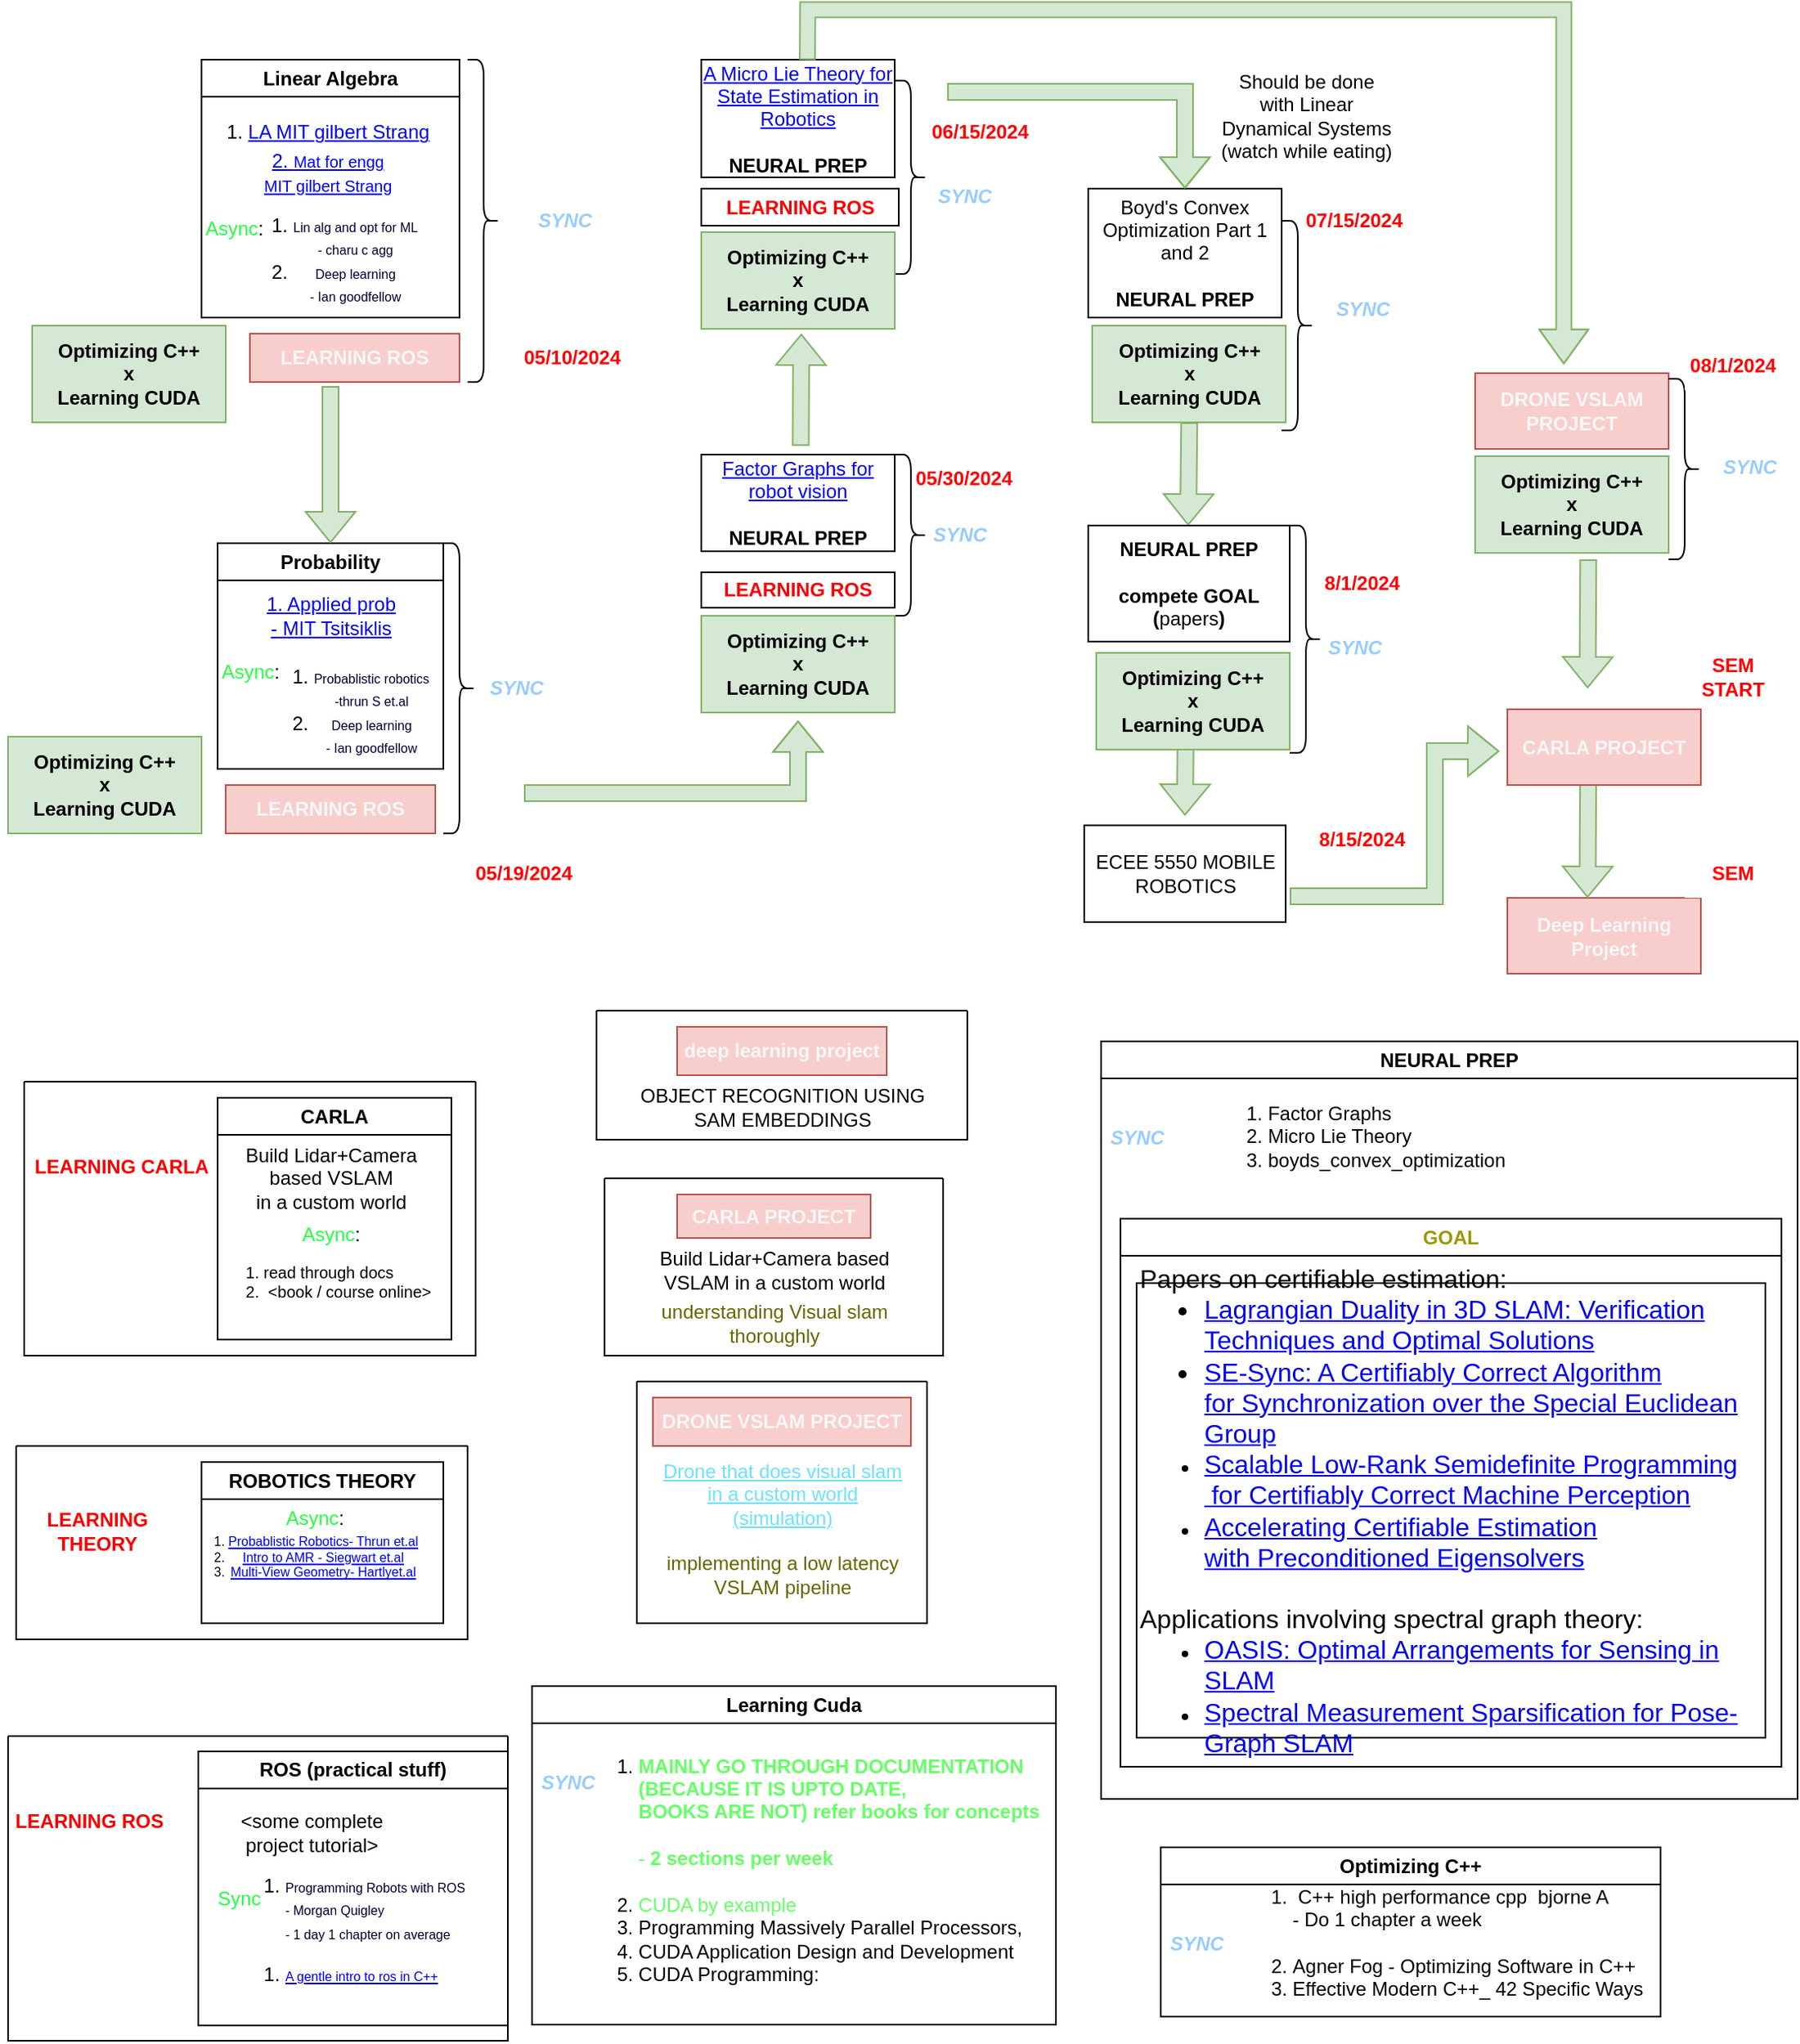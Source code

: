 <mxfile version="24.3.1" type="github">
  <diagram id="C5RBs43oDa-KdzZeNtuy" name="Page-1">
    <mxGraphModel dx="-713" dy="479" grid="1" gridSize="10" guides="1" tooltips="1" connect="1" arrows="1" fold="1" page="1" pageScale="1" pageWidth="827" pageHeight="1169" math="0" shadow="0">
      <root>
        <mxCell id="WIyWlLk6GJQsqaUBKTNV-0" />
        <mxCell id="WIyWlLk6GJQsqaUBKTNV-1" parent="WIyWlLk6GJQsqaUBKTNV-0" />
        <mxCell id="WCqFs-Lxz6n811bPiyBm-0" value="Learning Cuda" style="swimlane;whiteSpace=wrap;html=1;" parent="WIyWlLk6GJQsqaUBKTNV-1" vertex="1">
          <mxGeometry x="2280" y="1210" width="325" height="210" as="geometry" />
        </mxCell>
        <mxCell id="WCqFs-Lxz6n811bPiyBm-3" value="&lt;ol&gt;&lt;li style=&quot;text-align: left;&quot;&gt;&lt;span style=&quot;background-color: initial;&quot;&gt;&lt;font color=&quot;#66ff66&quot;&gt;&lt;b&gt;MAINLY GO THROUGH DOCUMENTATION &lt;/b&gt;&lt;br&gt;&lt;b&gt;(BECAUSE IT IS UPTO DATE, &lt;/b&gt;&lt;br&gt;&lt;b&gt;BOOKS ARE NOT) refer books for concepts&lt;/b&gt;&lt;br&gt;&lt;br&gt;- &lt;b&gt;2 sections per week&lt;br&gt;&lt;br&gt;&lt;/b&gt;&lt;/font&gt;&lt;/span&gt;&lt;/li&gt;&lt;li style=&quot;text-align: left;&quot;&gt;&lt;span style=&quot;background-color: initial;&quot;&gt;&lt;font color=&quot;#66ff66&quot;&gt;CUDA by example&lt;/font&gt;&lt;/span&gt;&lt;/li&gt;&lt;li style=&quot;text-align: left;&quot;&gt;&lt;span style=&quot;background-color: initial;&quot;&gt;Programming Massively Parallel Processors,&lt;/span&gt;&lt;br&gt;&lt;/li&gt;&lt;li style=&quot;text-align: left;&quot;&gt;CUDA Application Design and Development&amp;nbsp;&lt;br&gt;&lt;/li&gt;&lt;li style=&quot;text-align: left;&quot;&gt;CUDA Programming:&amp;nbsp;&lt;br&gt;&lt;/li&gt;&lt;/ol&gt;" style="text;html=1;align=center;verticalAlign=middle;resizable=0;points=[];autosize=1;strokeColor=none;fillColor=none;spacingTop=-7;spacingBottom=-4;" parent="WCqFs-Lxz6n811bPiyBm-0" vertex="1">
          <mxGeometry x="15" y="30" width="310" height="170" as="geometry" />
        </mxCell>
        <mxCell id="WCqFs-Lxz6n811bPiyBm-298" value="&lt;b&gt;&lt;font color=&quot;#99ccff&quot;&gt;&lt;i&gt;SYNC&lt;/i&gt;&lt;/font&gt;&lt;/b&gt;" style="text;html=1;align=center;verticalAlign=middle;resizable=0;points=[];autosize=1;strokeColor=none;fillColor=none;" parent="WCqFs-Lxz6n811bPiyBm-0" vertex="1">
          <mxGeometry x="-8" y="45" width="60" height="30" as="geometry" />
        </mxCell>
        <mxCell id="WCqFs-Lxz6n811bPiyBm-224" value="Probability" style="swimlane;whiteSpace=wrap;html=1;" parent="WIyWlLk6GJQsqaUBKTNV-1" vertex="1">
          <mxGeometry x="2085" y="501" width="140" height="140" as="geometry" />
        </mxCell>
        <mxCell id="WCqFs-Lxz6n811bPiyBm-225" value="&lt;a href=&quot;https://ocw.mit.edu/courses/6-041-probabilistic-systems-analysis-and-applied-probability-fall-2010/video_galleries/video-lectures/&quot;&gt;1. Applied prob&lt;br&gt;- MIT Tsitsiklis&lt;/a&gt;" style="text;html=1;align=center;verticalAlign=middle;resizable=0;points=[];autosize=1;strokeColor=none;fillColor=none;" parent="WCqFs-Lxz6n811bPiyBm-224" vertex="1">
          <mxGeometry x="20" y="25" width="100" height="40" as="geometry" />
        </mxCell>
        <mxCell id="WCqFs-Lxz6n811bPiyBm-226" value="&lt;ol&gt;&lt;li&gt;&lt;font style=&quot;font-size: 8px;&quot; color=&quot;#000033&quot;&gt;Probablistic robotics&lt;br&gt;-thrun S et.al&lt;br&gt;&lt;/font&gt;&lt;/li&gt;&lt;li&gt;&lt;font style=&quot;font-size: 8px;&quot; color=&quot;#000033&quot;&gt;Deep learning &lt;br&gt;- Ian goodfellow&lt;br&gt;&lt;/font&gt;&lt;/li&gt;&lt;/ol&gt;" style="text;html=1;align=center;verticalAlign=middle;resizable=0;points=[];autosize=1;strokeColor=none;fillColor=none;spacingTop=-7;spacingBottom=-4;" parent="WCqFs-Lxz6n811bPiyBm-224" vertex="1">
          <mxGeometry x="10" y="65" width="130" height="80" as="geometry" />
        </mxCell>
        <mxCell id="WCqFs-Lxz6n811bPiyBm-227" value="&lt;a href=&quot;https://www.cs.cmu.edu/~kaess/pub/Dellaert17fnt.pdf&quot;&gt;Factor Graphs for robot vision&lt;/a&gt;&lt;br&gt;&lt;br&gt;&lt;b&gt;NEURAL PREP&lt;/b&gt;" style="rounded=0;whiteSpace=wrap;html=1;" parent="WIyWlLk6GJQsqaUBKTNV-1" vertex="1">
          <mxGeometry x="2385" y="446" width="120" height="60" as="geometry" />
        </mxCell>
        <mxCell id="WCqFs-Lxz6n811bPiyBm-228" value="&lt;a href=&quot;https://arxiv.org/pdf/1812.015.pdf&quot;&gt;A Micro Lie Theory for State Estimation in Robotics&lt;/a&gt;&lt;br&gt;&lt;br&gt;&lt;b&gt;NEURAL PREP&lt;/b&gt;" style="rounded=0;whiteSpace=wrap;html=1;" parent="WIyWlLk6GJQsqaUBKTNV-1" vertex="1">
          <mxGeometry x="2385" y="201" width="120" height="73" as="geometry" />
        </mxCell>
        <mxCell id="WCqFs-Lxz6n811bPiyBm-229" value="Linear Algebra" style="swimlane;whiteSpace=wrap;html=1;" parent="WIyWlLk6GJQsqaUBKTNV-1" vertex="1">
          <mxGeometry x="2075" y="201" width="160" height="160" as="geometry" />
        </mxCell>
        <mxCell id="WCqFs-Lxz6n811bPiyBm-230" value="1. &lt;a href=&quot;https://ocw.mit.edu/courses/18-06sc-linear-algebra-fall-2011/&quot;&gt;LA MIT gilbert Strang&lt;/a&gt;" style="text;html=1;align=center;verticalAlign=middle;resizable=0;points=[];autosize=1;strokeColor=none;fillColor=none;" parent="WCqFs-Lxz6n811bPiyBm-229" vertex="1">
          <mxGeometry x="2.5" y="30" width="150" height="30" as="geometry" />
        </mxCell>
        <mxCell id="WCqFs-Lxz6n811bPiyBm-231" value="&lt;font color=&quot;#26ff43&quot;&gt;Async&lt;/font&gt;:" style="text;html=1;align=center;verticalAlign=middle;resizable=0;points=[];autosize=1;strokeColor=none;fillColor=none;" parent="WCqFs-Lxz6n811bPiyBm-229" vertex="1">
          <mxGeometry x="-10" y="90" width="60" height="30" as="geometry" />
        </mxCell>
        <mxCell id="WCqFs-Lxz6n811bPiyBm-232" value="&lt;ol&gt;&lt;li&gt;&lt;font style=&quot;font-size: 8px;&quot; color=&quot;#000033&quot;&gt;Lin alg and opt for ML&lt;br&gt;- charu c agg&lt;/font&gt;&lt;/li&gt;&lt;li&gt;&lt;font style=&quot;font-size: 8px;&quot; color=&quot;#000033&quot;&gt;Deep learning &lt;br&gt;- Ian goodfellow&lt;br&gt;&lt;/font&gt;&lt;/li&gt;&lt;/ol&gt;" style="text;html=1;align=center;verticalAlign=middle;resizable=0;points=[];autosize=1;strokeColor=none;fillColor=none;spacingTop=-7;spacingBottom=-4;" parent="WCqFs-Lxz6n811bPiyBm-229" vertex="1">
          <mxGeometry x="5" y="85" width="140" height="80" as="geometry" />
        </mxCell>
        <mxCell id="WCqFs-Lxz6n811bPiyBm-233" value="&lt;a href=&quot;https://ocw.mit.edu/courses/18-065-matrix-methods-in-data-analysis-signal-processing-and-machine-learning-spring-2018/&quot;&gt;2. &lt;font style=&quot;font-size: 10px;&quot;&gt;Mat for engg &lt;br&gt;MIT gilbert Strang&lt;/font&gt;&lt;/a&gt;" style="text;html=1;align=center;verticalAlign=middle;resizable=0;points=[];autosize=1;strokeColor=none;fillColor=none;" parent="WCqFs-Lxz6n811bPiyBm-229" vertex="1">
          <mxGeometry x="27.5" y="50" width="100" height="40" as="geometry" />
        </mxCell>
        <mxCell id="WCqFs-Lxz6n811bPiyBm-234" value="" style="shape=curlyBracket;whiteSpace=wrap;html=1;rounded=1;flipH=1;labelPosition=right;verticalLabelPosition=middle;align=left;verticalAlign=middle;size=0.5;" parent="WIyWlLk6GJQsqaUBKTNV-1" vertex="1">
          <mxGeometry x="2505" y="446" width="20" height="100" as="geometry" />
        </mxCell>
        <mxCell id="WCqFs-Lxz6n811bPiyBm-235" value="&lt;b&gt;&lt;font color=&quot;#99ccff&quot;&gt;&lt;i&gt;SYNC&lt;/i&gt;&lt;/font&gt;&lt;/b&gt;" style="text;html=1;align=center;verticalAlign=middle;resizable=0;points=[];autosize=1;strokeColor=none;fillColor=none;" parent="WIyWlLk6GJQsqaUBKTNV-1" vertex="1">
          <mxGeometry x="2515" y="481" width="60" height="30" as="geometry" />
        </mxCell>
        <mxCell id="WCqFs-Lxz6n811bPiyBm-236" value="ROBOTICS THEORY" style="swimlane;whiteSpace=wrap;html=1;" parent="WIyWlLk6GJQsqaUBKTNV-1" vertex="1">
          <mxGeometry x="2075" y="1071" width="150" height="100" as="geometry" />
        </mxCell>
        <mxCell id="WCqFs-Lxz6n811bPiyBm-237" value="&lt;font color=&quot;#26ff43&quot;&gt;Async&lt;/font&gt;:" style="text;html=1;align=center;verticalAlign=middle;resizable=0;points=[];autosize=1;strokeColor=none;fillColor=none;" parent="WCqFs-Lxz6n811bPiyBm-236" vertex="1">
          <mxGeometry x="40" y="20" width="60" height="30" as="geometry" />
        </mxCell>
        <mxCell id="WCqFs-Lxz6n811bPiyBm-238" value="" style="swimlane;startSize=0;" parent="WIyWlLk6GJQsqaUBKTNV-1" vertex="1">
          <mxGeometry x="1960" y="1061" width="280" height="120" as="geometry" />
        </mxCell>
        <mxCell id="WCqFs-Lxz6n811bPiyBm-239" value="&lt;ol style=&quot;font-size: 8px;&quot;&gt;&lt;li&gt;&lt;font color=&quot;#000033&quot; style=&quot;font-size: 8px;&quot;&gt;&lt;a href=&quot;https://docs.ufpr.br/~danielsantos/ProbabilisticRobotics.pdf&quot;&gt;Probablistic Robotics- Thrun et.al&lt;/a&gt;&lt;/font&gt;&lt;br&gt;&lt;/li&gt;&lt;li&gt;&lt;font style=&quot;font-size: 8px;&quot; color=&quot;#000033&quot;&gt;&lt;a href=&quot;https://www.ucg.ac.me/skladiste/blog_13268/objava_56689/fajlovi/Introduction%20to%20Autonomous%20Mobile%20Robots%20book.pdf&quot;&gt;Intro to AMR - Siegwart et.al&lt;/a&gt;&lt;/font&gt;&lt;/li&gt;&lt;li&gt;&lt;a href=&quot;http://www.r-5.org/files/books/computers/algo-list/image-processing/vision/Richard_Hartley_Andrew_Zisserman-Multiple_View_Geometry_in_Computer_Vision-EN.pdf&quot;&gt;&lt;font style=&quot;font-size: 8px;&quot;&gt;Multi-View Geometry- Hartlyet.al&lt;br&gt;&lt;/font&gt;&lt;/a&gt;&lt;font color=&quot;#b5739d&quot;&gt;&lt;/font&gt;&lt;/li&gt;&lt;/ol&gt;" style="text;html=1;align=center;verticalAlign=middle;resizable=0;points=[];autosize=1;strokeColor=none;fillColor=none;spacingTop=-7;spacingBottom=-4;" parent="WCqFs-Lxz6n811bPiyBm-238" vertex="1">
          <mxGeometry x="80" y="50" width="180" height="40" as="geometry" />
        </mxCell>
        <mxCell id="WCqFs-Lxz6n811bPiyBm-240" value="&lt;font color=&quot;#f70000&quot;&gt;&lt;b&gt;LEARNING &lt;br&gt;THEORY&lt;br&gt;&lt;/b&gt;&lt;/font&gt;" style="text;html=1;align=center;verticalAlign=middle;resizable=0;points=[];autosize=1;strokeColor=none;fillColor=none;" parent="WIyWlLk6GJQsqaUBKTNV-1" vertex="1">
          <mxGeometry x="1970" y="1094" width="80" height="40" as="geometry" />
        </mxCell>
        <mxCell id="WCqFs-Lxz6n811bPiyBm-242" value="" style="shape=curlyBracket;whiteSpace=wrap;html=1;rounded=1;flipH=1;labelPosition=right;verticalLabelPosition=middle;align=left;verticalAlign=middle;size=0.5;" parent="WIyWlLk6GJQsqaUBKTNV-1" vertex="1">
          <mxGeometry x="2505" y="214" width="20" height="120" as="geometry" />
        </mxCell>
        <mxCell id="WCqFs-Lxz6n811bPiyBm-243" value="&lt;b&gt;&lt;font color=&quot;#99ccff&quot;&gt;&lt;i&gt;SYNC&lt;/i&gt;&lt;/font&gt;&lt;/b&gt;" style="text;html=1;align=center;verticalAlign=middle;resizable=0;points=[];autosize=1;strokeColor=none;fillColor=none;" parent="WIyWlLk6GJQsqaUBKTNV-1" vertex="1">
          <mxGeometry x="2517.5" y="271" width="60" height="30" as="geometry" />
        </mxCell>
        <mxCell id="WCqFs-Lxz6n811bPiyBm-245" value="&lt;b&gt;CARLA&lt;/b&gt;" style="swimlane;whiteSpace=wrap;html=1;" parent="WIyWlLk6GJQsqaUBKTNV-1" vertex="1">
          <mxGeometry x="2085" y="845" width="145" height="150" as="geometry" />
        </mxCell>
        <mxCell id="WCqFs-Lxz6n811bPiyBm-246" value="&lt;font color=&quot;#26ff43&quot;&gt;Async&lt;/font&gt;:" style="text;html=1;align=center;verticalAlign=middle;resizable=0;points=[];autosize=1;strokeColor=none;fillColor=none;" parent="WCqFs-Lxz6n811bPiyBm-245" vertex="1">
          <mxGeometry x="40" y="70" width="60" height="30" as="geometry" />
        </mxCell>
        <mxCell id="WCqFs-Lxz6n811bPiyBm-247" value="Build Lidar+Camera&lt;br&gt;based VSLAM &lt;br&gt;in a custom world" style="text;html=1;align=center;verticalAlign=middle;resizable=0;points=[];autosize=1;strokeColor=none;fillColor=none;" parent="WCqFs-Lxz6n811bPiyBm-245" vertex="1">
          <mxGeometry x="5" y="20" width="130" height="60" as="geometry" />
        </mxCell>
        <mxCell id="WCqFs-Lxz6n811bPiyBm-248" value="" style="swimlane;startSize=0;" parent="WIyWlLk6GJQsqaUBKTNV-1" vertex="1">
          <mxGeometry x="1965" y="835" width="280" height="170" as="geometry" />
        </mxCell>
        <mxCell id="WCqFs-Lxz6n811bPiyBm-249" value="&lt;font color=&quot;#f70000&quot;&gt;&lt;b&gt;LEARNING CARLA&lt;/b&gt;&lt;/font&gt;" style="text;html=1;align=center;verticalAlign=middle;resizable=0;points=[];autosize=1;strokeColor=none;fillColor=none;" parent="WCqFs-Lxz6n811bPiyBm-248" vertex="1">
          <mxGeometry y="38" width="120" height="30" as="geometry" />
        </mxCell>
        <mxCell id="WCqFs-Lxz6n811bPiyBm-250" value="&lt;ol style=&quot;font-size: 11px;&quot;&gt;&lt;li style=&quot;font-size: 10px;&quot;&gt;&lt;div align=&quot;left&quot;&gt;&lt;font style=&quot;font-size: 10px;&quot;&gt;read through docs&lt;/font&gt;&lt;/div&gt;&lt;/li&gt;&lt;li style=&quot;font-size: 10px;&quot;&gt;&lt;div align=&quot;left&quot;&gt;&lt;font style=&quot;font-size: 10px;&quot;&gt;&amp;nbsp;&amp;lt;book / course online&amp;gt;&lt;/font&gt;&lt;/div&gt;&lt;/li&gt;&lt;/ol&gt;" style="text;html=1;align=center;verticalAlign=middle;resizable=0;points=[];autosize=1;strokeColor=none;fillColor=none;spacingTop=-7;spacingBottom=-4;" parent="WCqFs-Lxz6n811bPiyBm-248" vertex="1">
          <mxGeometry x="95" y="105" width="170" height="40" as="geometry" />
        </mxCell>
        <mxCell id="WCqFs-Lxz6n811bPiyBm-251" value="" style="swimlane;startSize=0;" parent="WIyWlLk6GJQsqaUBKTNV-1" vertex="1">
          <mxGeometry x="2325" y="895" width="210" height="110" as="geometry" />
        </mxCell>
        <mxCell id="WCqFs-Lxz6n811bPiyBm-252" value="&lt;font color=&quot;#f7f7f7&quot;&gt;&lt;b&gt;CARLA PROJECT&lt;br&gt;&lt;/b&gt;&lt;/font&gt;" style="whiteSpace=wrap;html=1;fillColor=#f8cecc;strokeColor=#b85450;" parent="WCqFs-Lxz6n811bPiyBm-251" vertex="1">
          <mxGeometry x="45" y="10" width="120" height="27" as="geometry" />
        </mxCell>
        <mxCell id="WCqFs-Lxz6n811bPiyBm-253" value="Build Lidar+Camera based &lt;br&gt;VSLAM in a custom world" style="text;html=1;align=center;verticalAlign=middle;resizable=0;points=[];autosize=1;strokeColor=none;fillColor=none;" parent="WCqFs-Lxz6n811bPiyBm-251" vertex="1">
          <mxGeometry x="20" y="37" width="170" height="40" as="geometry" />
        </mxCell>
        <mxCell id="WCqFs-Lxz6n811bPiyBm-254" value="&lt;font color=&quot;#666600&quot;&gt;understanding Visual slam &lt;br&gt;thoroughly&lt;br&gt;&lt;/font&gt;" style="text;html=1;align=center;verticalAlign=middle;resizable=0;points=[];autosize=1;strokeColor=none;fillColor=none;" parent="WCqFs-Lxz6n811bPiyBm-251" vertex="1">
          <mxGeometry x="20" y="70" width="170" height="40" as="geometry" />
        </mxCell>
        <mxCell id="WCqFs-Lxz6n811bPiyBm-255" value="" style="swimlane;startSize=0;" parent="WIyWlLk6GJQsqaUBKTNV-1" vertex="1">
          <mxGeometry x="2345" y="1021" width="180" height="150" as="geometry" />
        </mxCell>
        <mxCell id="WCqFs-Lxz6n811bPiyBm-256" value="&lt;font color=&quot;#f7f7f7&quot;&gt;&lt;b&gt;DRONE VSLAM PROJECT&lt;br&gt;&lt;/b&gt;&lt;/font&gt;" style="whiteSpace=wrap;html=1;fillColor=#f8cecc;strokeColor=#b85450;" parent="WCqFs-Lxz6n811bPiyBm-255" vertex="1">
          <mxGeometry x="10" y="10" width="160" height="30" as="geometry" />
        </mxCell>
        <UserObject label="&lt;font color=&quot;#6be1ff&quot;&gt;&lt;u&gt;Drone that does visual slam&lt;br&gt;in a custom world&lt;br&gt;(simulation)&lt;/u&gt;&lt;/font&gt;" link="https://github.com/TimboKZ/caltech_samaritan" id="WCqFs-Lxz6n811bPiyBm-257">
          <mxCell style="text;html=1;align=center;verticalAlign=middle;resizable=0;points=[];autosize=1;strokeColor=none;fillColor=none;" parent="WCqFs-Lxz6n811bPiyBm-255" vertex="1">
            <mxGeometry x="5" y="40" width="170" height="60" as="geometry" />
          </mxCell>
        </UserObject>
        <mxCell id="WCqFs-Lxz6n811bPiyBm-258" value="&lt;font color=&quot;#666600&quot;&gt;implementing a low latency&lt;br&gt;VSLAM pipeline&lt;br&gt;&lt;/font&gt;" style="text;html=1;align=center;verticalAlign=middle;resizable=0;points=[];autosize=1;strokeColor=none;fillColor=none;" parent="WCqFs-Lxz6n811bPiyBm-255" vertex="1">
          <mxGeometry x="5" y="100" width="170" height="40" as="geometry" />
        </mxCell>
        <UserObject label="Boyd&#39;s Convex Optimization Part 1 and 2&lt;br&gt;&lt;br&gt;&lt;b&gt;NEURAL PREP&lt;/b&gt;" link="https://www.youtube.com/playlist?list=PLoROMvodv4rMJqxxviPa4AmDClvcbHi6h" id="WCqFs-Lxz6n811bPiyBm-259">
          <mxCell style="rounded=0;whiteSpace=wrap;html=1;" parent="WIyWlLk6GJQsqaUBKTNV-1" vertex="1">
            <mxGeometry x="2625" y="281" width="120" height="80" as="geometry" />
          </mxCell>
        </UserObject>
        <mxCell id="WCqFs-Lxz6n811bPiyBm-260" value="" style="shape=curlyBracket;whiteSpace=wrap;html=1;rounded=1;flipH=1;labelPosition=right;verticalLabelPosition=middle;align=left;verticalAlign=middle;size=0.5;" parent="WIyWlLk6GJQsqaUBKTNV-1" vertex="1">
          <mxGeometry x="2745" y="301" width="20" height="130" as="geometry" />
        </mxCell>
        <mxCell id="WCqFs-Lxz6n811bPiyBm-264" value="&lt;b style=&quot;color: rgb(247, 247, 247);&quot;&gt;DRONE VSLAM PROJECT&lt;/b&gt;&lt;font color=&quot;#f7f7f7&quot;&gt;&lt;b&gt;&lt;br&gt;&lt;/b&gt;&lt;/font&gt;" style="whiteSpace=wrap;html=1;fillColor=#f8cecc;strokeColor=#b85450;" parent="WIyWlLk6GJQsqaUBKTNV-1" vertex="1">
          <mxGeometry x="2865" y="395.5" width="120" height="47" as="geometry" />
        </mxCell>
        <mxCell id="WCqFs-Lxz6n811bPiyBm-265" value="&lt;font color=&quot;#26ff43&quot;&gt;Async&lt;/font&gt;:" style="text;html=1;align=center;verticalAlign=middle;resizable=0;points=[];autosize=1;strokeColor=none;fillColor=none;" parent="WIyWlLk6GJQsqaUBKTNV-1" vertex="1">
          <mxGeometry x="2075" y="566" width="60" height="30" as="geometry" />
        </mxCell>
        <mxCell id="WCqFs-Lxz6n811bPiyBm-266" value="" style="swimlane;startSize=0;" parent="WIyWlLk6GJQsqaUBKTNV-1" vertex="1">
          <mxGeometry x="2320" y="791" width="230" height="80" as="geometry" />
        </mxCell>
        <mxCell id="WCqFs-Lxz6n811bPiyBm-267" value="&lt;font color=&quot;#f7f7f7&quot;&gt;&lt;b&gt;deep learning project&lt;br&gt;&lt;/b&gt;&lt;/font&gt;" style="whiteSpace=wrap;html=1;fillColor=#f8cecc;strokeColor=#b85450;" parent="WCqFs-Lxz6n811bPiyBm-266" vertex="1">
          <mxGeometry x="50" y="10" width="130" height="30" as="geometry" />
        </mxCell>
        <mxCell id="WCqFs-Lxz6n811bPiyBm-268" value="OBJECT RECOGNITION USING &lt;br&gt;SAM EMBEDDINGS" style="text;html=1;align=center;verticalAlign=middle;resizable=0;points=[];autosize=1;strokeColor=none;fillColor=none;" parent="WCqFs-Lxz6n811bPiyBm-266" vertex="1">
          <mxGeometry x="15" y="40" width="200" height="40" as="geometry" />
        </mxCell>
        <mxCell id="WCqFs-Lxz6n811bPiyBm-269" value="" style="shape=curlyBracket;whiteSpace=wrap;html=1;rounded=1;flipH=1;labelPosition=right;verticalLabelPosition=middle;align=left;verticalAlign=middle;size=0.5;" parent="WIyWlLk6GJQsqaUBKTNV-1" vertex="1">
          <mxGeometry x="2240" y="201" width="20" height="200" as="geometry" />
        </mxCell>
        <mxCell id="WCqFs-Lxz6n811bPiyBm-270" value="&lt;b&gt;&lt;font color=&quot;#99ccff&quot;&gt;&lt;i&gt;SYNC&lt;/i&gt;&lt;/font&gt;&lt;/b&gt;" style="text;html=1;align=center;verticalAlign=middle;resizable=0;points=[];autosize=1;strokeColor=none;fillColor=none;" parent="WIyWlLk6GJQsqaUBKTNV-1" vertex="1">
          <mxGeometry x="2270" y="286" width="60" height="30" as="geometry" />
        </mxCell>
        <mxCell id="WCqFs-Lxz6n811bPiyBm-271" value="" style="shape=curlyBracket;whiteSpace=wrap;html=1;rounded=1;flipH=1;labelPosition=right;verticalLabelPosition=middle;align=left;verticalAlign=middle;size=0.5;" parent="WIyWlLk6GJQsqaUBKTNV-1" vertex="1">
          <mxGeometry x="2225" y="501" width="20" height="180" as="geometry" />
        </mxCell>
        <mxCell id="WCqFs-Lxz6n811bPiyBm-272" value="&lt;b&gt;&lt;font color=&quot;#99ccff&quot;&gt;&lt;i&gt;SYNC&lt;/i&gt;&lt;/font&gt;&lt;/b&gt;" style="text;html=1;align=center;verticalAlign=middle;resizable=0;points=[];autosize=1;strokeColor=none;fillColor=none;" parent="WIyWlLk6GJQsqaUBKTNV-1" vertex="1">
          <mxGeometry x="2240" y="576" width="60" height="30" as="geometry" />
        </mxCell>
        <mxCell id="WCqFs-Lxz6n811bPiyBm-273" value="&lt;font color=&quot;#f7f7f7&quot;&gt;&lt;b&gt;LEARNING ROS&lt;/b&gt;&lt;/font&gt;" style="whiteSpace=wrap;html=1;fillColor=#f8cecc;strokeColor=#b85450;" parent="WIyWlLk6GJQsqaUBKTNV-1" vertex="1">
          <mxGeometry x="2105" y="371" width="130" height="30" as="geometry" />
        </mxCell>
        <mxCell id="WCqFs-Lxz6n811bPiyBm-280" value="" style="swimlane;startSize=0;" parent="WIyWlLk6GJQsqaUBKTNV-1" vertex="1">
          <mxGeometry x="1955" y="1241" width="310" height="189" as="geometry" />
        </mxCell>
        <mxCell id="WCqFs-Lxz6n811bPiyBm-276" value="ROS (practical stuff)" style="swimlane;whiteSpace=wrap;html=1;" parent="WCqFs-Lxz6n811bPiyBm-280" vertex="1">
          <mxGeometry x="118" y="9.5" width="192" height="170" as="geometry" />
        </mxCell>
        <mxCell id="WCqFs-Lxz6n811bPiyBm-278" value="&amp;lt;some complete &lt;br&gt;project tutorial&amp;gt;" style="text;html=1;align=center;verticalAlign=middle;resizable=0;points=[];autosize=1;strokeColor=none;fillColor=none;" parent="WCqFs-Lxz6n811bPiyBm-276" vertex="1">
          <mxGeometry x="10" y="30" width="120" height="40" as="geometry" />
        </mxCell>
        <mxCell id="WCqFs-Lxz6n811bPiyBm-279" value="&lt;div&gt;&lt;ol&gt;&lt;li&gt;&lt;font color=&quot;#000033&quot; style=&quot;font-size: 8px;&quot;&gt;Programming Robots with ROS&lt;br&gt;- Morgan Quigley&lt;br&gt;- 1 day 1 chapter on average&lt;/font&gt;&lt;/li&gt;&lt;/ol&gt;&lt;/div&gt;&lt;ol&gt;&lt;li&gt;&lt;font style=&quot;font-size: 8px;&quot; color=&quot;#000033&quot;&gt;&lt;a href=&quot;https://jokane.net/agitr/&quot;&gt;A gentle intro to ros in C++&lt;/a&gt;&lt;/font&gt;&lt;/li&gt;&lt;/ol&gt;" style="text;html=1;align=left;verticalAlign=middle;resizable=0;points=[];autosize=1;strokeColor=none;fillColor=none;spacingTop=-7;spacingBottom=-4;" parent="WCqFs-Lxz6n811bPiyBm-276" vertex="1">
          <mxGeometry x="12" y="67" width="180" height="90" as="geometry" />
        </mxCell>
        <mxCell id="WCqFs-Lxz6n811bPiyBm-277" value="&lt;p style=&quot;line-height: 50%;&quot;&gt;&lt;font color=&quot;#26ff43&quot;&gt;Sync&lt;/font&gt;&lt;/p&gt;&lt;p style=&quot;line-height: 50%;&quot;&gt;&lt;font color=&quot;#26ff43&quot;&gt;&lt;br&gt;&lt;/font&gt;&lt;/p&gt;" style="text;html=1;align=center;verticalAlign=middle;resizable=0;points=[];autosize=1;strokeColor=none;fillColor=none;" parent="WCqFs-Lxz6n811bPiyBm-276" vertex="1">
          <mxGeometry y="69.5" width="50" height="60" as="geometry" />
        </mxCell>
        <mxCell id="WCqFs-Lxz6n811bPiyBm-281" value="&lt;font color=&quot;#f70000&quot;&gt;&lt;b&gt;LEARNING ROS&lt;br&gt;&lt;/b&gt;&lt;/font&gt;" style="text;html=1;align=center;verticalAlign=middle;resizable=0;points=[];autosize=1;strokeColor=none;fillColor=none;" parent="WIyWlLk6GJQsqaUBKTNV-1" vertex="1">
          <mxGeometry x="1950" y="1279" width="110" height="30" as="geometry" />
        </mxCell>
        <mxCell id="WCqFs-Lxz6n811bPiyBm-282" value="&lt;b style=&quot;color: rgb(247, 0, 0);&quot;&gt;LEARNING ROS&lt;/b&gt;&lt;font color=&quot;#f70000&quot;&gt;&lt;b&gt;&lt;br&gt;&lt;/b&gt;&lt;/font&gt;" style="rounded=0;whiteSpace=wrap;html=1;" parent="WIyWlLk6GJQsqaUBKTNV-1" vertex="1">
          <mxGeometry x="2385" y="519" width="120" height="22" as="geometry" />
        </mxCell>
        <mxCell id="WCqFs-Lxz6n811bPiyBm-284" value="&lt;b style=&quot;color: rgb(247, 0, 0);&quot;&gt;LEARNING ROS&lt;/b&gt;&lt;font color=&quot;#f70000&quot;&gt;&lt;b&gt;&lt;br&gt;&lt;/b&gt;&lt;/font&gt;" style="rounded=0;whiteSpace=wrap;html=1;" parent="WIyWlLk6GJQsqaUBKTNV-1" vertex="1">
          <mxGeometry x="2385" y="281" width="122.5" height="23" as="geometry" />
        </mxCell>
        <mxCell id="WCqFs-Lxz6n811bPiyBm-286" value="" style="shape=flexArrow;endArrow=classic;html=1;rounded=0;fillColor=#d5e8d4;strokeColor=#82b366;entryX=0.5;entryY=0;entryDx=0;entryDy=0;" parent="WIyWlLk6GJQsqaUBKTNV-1" target="WCqFs-Lxz6n811bPiyBm-224" edge="1">
          <mxGeometry width="50" height="50" relative="1" as="geometry">
            <mxPoint x="2155" y="403.5" as="sourcePoint" />
            <mxPoint x="2155" y="491" as="targetPoint" />
          </mxGeometry>
        </mxCell>
        <mxCell id="WCqFs-Lxz6n811bPiyBm-287" value="" style="shape=flexArrow;endArrow=classic;html=1;rounded=0;fillColor=#d5e8d4;strokeColor=#82b366;" parent="WIyWlLk6GJQsqaUBKTNV-1" edge="1">
          <mxGeometry width="50" height="50" relative="1" as="geometry">
            <mxPoint x="2275" y="656" as="sourcePoint" />
            <mxPoint x="2445" y="611" as="targetPoint" />
            <Array as="points">
              <mxPoint x="2445" y="656" />
            </Array>
          </mxGeometry>
        </mxCell>
        <mxCell id="WCqFs-Lxz6n811bPiyBm-288" value="" style="shape=flexArrow;endArrow=classic;html=1;rounded=0;fillColor=#d5e8d4;strokeColor=#82b366;exitX=0.514;exitY=-0.089;exitDx=0;exitDy=0;exitPerimeter=0;" parent="WIyWlLk6GJQsqaUBKTNV-1" source="WCqFs-Lxz6n811bPiyBm-227" edge="1">
          <mxGeometry width="50" height="50" relative="1" as="geometry">
            <mxPoint x="2447.2" y="411.64" as="sourcePoint" />
            <mxPoint x="2447" y="371" as="targetPoint" />
          </mxGeometry>
        </mxCell>
        <mxCell id="WCqFs-Lxz6n811bPiyBm-289" value="" style="shape=flexArrow;endArrow=classic;html=1;rounded=0;fillColor=#d5e8d4;strokeColor=#82b366;entryX=0.5;entryY=0;entryDx=0;entryDy=0;" parent="WIyWlLk6GJQsqaUBKTNV-1" target="WCqFs-Lxz6n811bPiyBm-259" edge="1">
          <mxGeometry width="50" height="50" relative="1" as="geometry">
            <mxPoint x="2537.5" y="221" as="sourcePoint" />
            <mxPoint x="2737.5" y="331" as="targetPoint" />
            <Array as="points">
              <mxPoint x="2685" y="221" />
            </Array>
          </mxGeometry>
        </mxCell>
        <mxCell id="WCqFs-Lxz6n811bPiyBm-290" value="" style="shape=flexArrow;endArrow=classic;html=1;rounded=0;fillColor=#d5e8d4;strokeColor=#82b366;entryX=0.5;entryY=0;entryDx=0;entryDy=0;exitX=0.5;exitY=1;exitDx=0;exitDy=0;" parent="WIyWlLk6GJQsqaUBKTNV-1" edge="1">
          <mxGeometry width="50" height="50" relative="1" as="geometry">
            <mxPoint x="2935.17" y="511" as="sourcePoint" />
            <mxPoint x="2934.74" y="591" as="targetPoint" />
          </mxGeometry>
        </mxCell>
        <mxCell id="WCqFs-Lxz6n811bPiyBm-291" value="&lt;font color=&quot;#ff0000&quot;&gt;&lt;b&gt;05/10/2024&lt;/b&gt;&lt;/font&gt;" style="text;html=1;align=center;verticalAlign=middle;whiteSpace=wrap;rounded=0;fillColor=default;" parent="WIyWlLk6GJQsqaUBKTNV-1" vertex="1">
          <mxGeometry x="2275" y="371" width="60" height="30" as="geometry" />
        </mxCell>
        <mxCell id="WCqFs-Lxz6n811bPiyBm-292" value="&lt;font color=&quot;#ff0000&quot;&gt;&lt;b&gt;05/19/2024&lt;/b&gt;&lt;/font&gt;" style="text;html=1;align=center;verticalAlign=middle;whiteSpace=wrap;rounded=0;fillColor=default;" parent="WIyWlLk6GJQsqaUBKTNV-1" vertex="1">
          <mxGeometry x="2245" y="691" width="60" height="30" as="geometry" />
        </mxCell>
        <mxCell id="WCqFs-Lxz6n811bPiyBm-293" value="&lt;font color=&quot;#ff0000&quot;&gt;&lt;b&gt;07/15/2024&lt;/b&gt;&lt;/font&gt;" style="text;html=1;align=center;verticalAlign=middle;whiteSpace=wrap;rounded=0;fillColor=default;" parent="WIyWlLk6GJQsqaUBKTNV-1" vertex="1">
          <mxGeometry x="2760" y="286" width="60" height="30" as="geometry" />
        </mxCell>
        <mxCell id="WCqFs-Lxz6n811bPiyBm-295" value="&lt;font color=&quot;#ff0000&quot;&gt;&lt;b&gt;05/30/2024&lt;/b&gt;&lt;/font&gt;" style="text;html=1;align=center;verticalAlign=middle;whiteSpace=wrap;rounded=0;fillColor=default;" parent="WIyWlLk6GJQsqaUBKTNV-1" vertex="1">
          <mxGeometry x="2517.5" y="446" width="60" height="30" as="geometry" />
        </mxCell>
        <mxCell id="WCqFs-Lxz6n811bPiyBm-299" value="Optimizing C++" style="swimlane;whiteSpace=wrap;html=1;" parent="WIyWlLk6GJQsqaUBKTNV-1" vertex="1">
          <mxGeometry x="2670" y="1310" width="310" height="105" as="geometry" />
        </mxCell>
        <mxCell id="WCqFs-Lxz6n811bPiyBm-300" value="&lt;ol&gt;&lt;li style=&quot;text-align: left;&quot;&gt;&lt;span style=&quot;background-color: initial;&quot;&gt;&lt;span style=&quot;font-size: 12px;&quot;&gt;&amp;nbsp;&lt;/span&gt;&lt;/span&gt;C++ high performance cpp&amp;nbsp; bjorne A&lt;br&gt;- Do 1 chapter a week&lt;br&gt;&lt;br&gt;&lt;/li&gt;&lt;li style=&quot;text-align: left;&quot;&gt;&lt;span style=&quot;font-size: 12px;&quot;&gt;Agner Fog - Optimizing Software in C++&lt;/span&gt;&lt;br&gt;&lt;/li&gt;&lt;li style=&quot;text-align: left;&quot;&gt;&lt;span style=&quot;font-size: 12px;&quot;&gt;Effective Modern C++_ 42 Specific Ways&lt;br&gt;&lt;/span&gt;&lt;/li&gt;&lt;/ol&gt;" style="text;html=1;align=center;verticalAlign=middle;resizable=0;points=[];autosize=1;strokeColor=none;fillColor=none;spacingTop=-7;spacingBottom=-4;" parent="WCqFs-Lxz6n811bPiyBm-299" vertex="1">
          <mxGeometry x="30" y="15" width="280" height="90" as="geometry" />
        </mxCell>
        <mxCell id="WCqFs-Lxz6n811bPiyBm-301" value="&lt;b&gt;&lt;font color=&quot;#99ccff&quot;&gt;&lt;i&gt;SYNC&lt;/i&gt;&lt;/font&gt;&lt;/b&gt;" style="text;html=1;align=center;verticalAlign=middle;resizable=0;points=[];autosize=1;strokeColor=none;fillColor=none;" parent="WCqFs-Lxz6n811bPiyBm-299" vertex="1">
          <mxGeometry x="-8" y="45" width="60" height="30" as="geometry" />
        </mxCell>
        <mxCell id="WCqFs-Lxz6n811bPiyBm-302" value="NEURAL PREP" style="swimlane;whiteSpace=wrap;html=1;" parent="WIyWlLk6GJQsqaUBKTNV-1" vertex="1">
          <mxGeometry x="2633" y="810" width="432" height="470" as="geometry" />
        </mxCell>
        <UserObject label="&lt;div style=&quot;text-align: left;&quot;&gt;1. Factor Graphs&lt;/div&gt;&lt;div style=&quot;text-align: left;&quot;&gt;2. Micro Lie Theory&lt;br&gt;3. boyds_convex_optimization&lt;/div&gt;" link="https://arxiv.org/pdf/1812.015" id="WCqFs-Lxz6n811bPiyBm-303">
          <mxCell style="text;html=1;align=center;verticalAlign=middle;resizable=0;points=[];autosize=1;strokeColor=none;fillColor=none;spacingTop=-7;spacingBottom=-4;" parent="WCqFs-Lxz6n811bPiyBm-302" vertex="1">
            <mxGeometry x="80" y="40" width="180" height="40" as="geometry" />
          </mxCell>
        </UserObject>
        <mxCell id="WCqFs-Lxz6n811bPiyBm-304" value="&lt;b&gt;&lt;font color=&quot;#99ccff&quot;&gt;&lt;i&gt;SYNC&lt;/i&gt;&lt;/font&gt;&lt;/b&gt;" style="text;html=1;align=center;verticalAlign=middle;resizable=0;points=[];autosize=1;strokeColor=none;fillColor=none;" parent="WCqFs-Lxz6n811bPiyBm-302" vertex="1">
          <mxGeometry x="-8" y="45" width="60" height="30" as="geometry" />
        </mxCell>
        <mxCell id="WCqFs-Lxz6n811bPiyBm-308" value="&lt;font style=&quot;&quot; color=&quot;#999900&quot;&gt;GOAL&lt;/font&gt;" style="swimlane;whiteSpace=wrap;html=1;" parent="WCqFs-Lxz6n811bPiyBm-302" vertex="1">
          <mxGeometry x="12" y="110" width="410" height="340" as="geometry" />
        </mxCell>
        <mxCell id="WCqFs-Lxz6n811bPiyBm-305" value="&lt;div style=&quot;font-size: 12pt; font-family: Aptos, Aptos_EmbeddedFont, Aptos_MSFontService, Calibri, Helvetica, sans-serif, serif, EmojiFont;&quot;&gt;Papers on certifiable estimation:&lt;/div&gt;&lt;ul style=&quot;list-style-position: initial; list-style-image: initial; margin-top: 0px; margin-bottom: 0px;&quot; data-editing-info=&quot;{&amp;quot;orderedStyleType&amp;quot;:1,&amp;quot;unorderedStyleType&amp;quot;:1}&quot;&gt;&lt;li style=&quot;font-size: 12pt; font-family: Aptos, Aptos_EmbeddedFont, Aptos_MSFontService, Calibri, Helvetica, sans-serif;&quot;&gt;&lt;div style=&quot;font-size: 12pt; font-family: Aptos, Aptos_EmbeddedFont, Aptos_MSFontService, Calibri, Helvetica, sans-serif, serif, EmojiFont;&quot;&gt;&lt;a data-linkindex=&quot;0&quot; title=&quot;&quot; id=&quot;LPlnk&quot; data-auth=&quot;VerificationFailed&quot; rel=&quot;noopener noreferrer&quot; target=&quot;_blank&quot; href=&quot;https://nam12.safelinks.protection.outlook.com/?url=https%3A%2F%2Fdavid-m-rosen.github.io%2Fpublication%2Flagrangianduality3d-iros%2F&amp;amp;data=05%7C02%7Cselvakumaran.k%40northeastern.edu%7C8b3324a4dcb84bf4007108dc5800ed8f%7Ca8eec281aaa34daeac9b9a398b9215e7%7C0%7C0%7C638482008208464834%7CUnknown%7CTWFpbGZsb3d8eyJWIjoiMC4wLjAwMDAiLCJQIjoiV2luMzIiLCJBTiI6Ik1haWwiLCJXVCI6Mn0%3D%7C0%7C%7C%7C&amp;amp;sdata=uy5QHqlsX3ec9kowpEjcKoK%2FUZZnIfYUPaPF8kh%2Fgvc%3D&amp;amp;reserved=0&quot;&gt;Lagrangian Duality in 3D SLAM: Verification &lt;br&gt;Techniques and Optimal Solutions&lt;/a&gt;&lt;/div&gt;&lt;/li&gt;&lt;li style=&quot;font-size: 12pt; font-family: Aptos, Aptos_EmbeddedFont, Aptos_MSFontService, Calibri, Helvetica, sans-serif;&quot;&gt;&lt;div style=&quot;font-size: 12pt; font-family: Aptos, Aptos_EmbeddedFont, Aptos_MSFontService, Calibri, Helvetica, sans-serif, serif, EmojiFont;&quot;&gt;&lt;a data-linkindex=&quot;1&quot; title=&quot;&quot; id=&quot;LPlnk&quot; data-auth=&quot;VerificationFailed&quot; rel=&quot;noopener noreferrer&quot; target=&quot;_blank&quot; href=&quot;https://nam12.safelinks.protection.outlook.com/?url=https%3A%2F%2Fdavid-m-rosen.github.io%2Fpublication%2Fsesync-ijrr%2F&amp;amp;data=05%7C02%7Cselvakumaran.k%40northeastern.edu%7C8b3324a4dcb84bf4007108dc5800ed8f%7Ca8eec281aaa34daeac9b9a398b9215e7%7C0%7C0%7C638482008208472766%7CUnknown%7CTWFpbGZsb3d8eyJWIjoiMC4wLjAwMDAiLCJQIjoiV2luMzIiLCJBTiI6Ik1haWwiLCJXVCI6Mn0%3D%7C0%7C%7C%7C&amp;amp;sdata=ZS7UnnjB3%2ByzpS%2FoSQmw0pBWjrons9i7lgkX2dU0yb0%3D&amp;amp;reserved=0&quot;&gt;SE-Sync: A Certifiably Correct Algorithm &lt;br&gt;for Synchronization over the Special Euclidean Group&lt;/a&gt;&lt;/div&gt;&lt;/li&gt;&lt;li style=&quot;&quot;&gt;&lt;div style=&quot;&quot;&gt;&lt;font face=&quot;Aptos, Aptos_EmbeddedFont, Aptos_MSFontService, Calibri, Helvetica, sans-serif, serif, EmojiFont&quot; color=&quot;#0000ee&quot;&gt;&lt;span style=&quot;font-size: 16px;&quot;&gt;&lt;u&gt;Scalable Low-Rank Semidefinite Programming&lt;br&gt;&amp;nbsp;for Certifiably Correct Machine Perception&lt;/u&gt;&lt;/span&gt;&lt;/font&gt;&lt;br&gt;&lt;/div&gt;&lt;/li&gt;&lt;li style=&quot;&quot;&gt;&lt;div style=&quot;&quot;&gt;&lt;font face=&quot;Aptos, Aptos_EmbeddedFont, Aptos_MSFontService, Calibri, Helvetica, sans-serif, serif, EmojiFont&quot; color=&quot;#0000ee&quot;&gt;&lt;span style=&quot;font-size: 16px;&quot;&gt;&lt;u&gt;Accelerating Certifiable Estimation &lt;br&gt;with Preconditioned Eigensolvers&lt;/u&gt;&lt;/span&gt;&lt;/font&gt;&lt;br&gt;&lt;/div&gt;&lt;/li&gt;&lt;/ul&gt;&lt;div style=&quot;font-size: 16px; font-family: Aptos, Aptos_EmbeddedFont, Aptos_MSFontService, Calibri, Helvetica, sans-serif, serif, EmojiFont;&quot;&gt;&lt;br&gt;&lt;/div&gt;&lt;div style=&quot;font-size: 16px; font-family: Aptos, Aptos_EmbeddedFont, Aptos_MSFontService, Calibri, Helvetica, sans-serif, serif, EmojiFont;&quot;&gt;Applications involving spectral graph theory:&lt;/div&gt;&lt;ul style=&quot;list-style-position: initial; list-style-image: initial; margin-top: 0px; margin-bottom: 0px;&quot; data-editing-info=&quot;{&amp;quot;orderedStyleType&amp;quot;:1,&amp;quot;unorderedStyleType&amp;quot;:1}&quot;&gt;&lt;li style=&quot;&quot;&gt;&lt;div style=&quot;&quot;&gt;&lt;span style=&quot;background-color: initial; font-size: 16px;&quot;&gt;&lt;font face=&quot;Aptos, Aptos_EmbeddedFont, Aptos_MSFontService, Calibri, Helvetica, sans-serif, serif, EmojiFont&quot; color=&quot;#0000ee&quot;&gt;&lt;u&gt;OASIS: Optimal Arrangements for Sensing in SLAM&lt;/u&gt;&lt;/font&gt;&lt;/span&gt;&lt;/div&gt;&lt;/li&gt;&lt;li style=&quot;&quot;&gt;&lt;div style=&quot;&quot;&gt;&lt;a style=&quot;font-family: Aptos, Aptos_EmbeddedFont, Aptos_MSFontService, Calibri, Helvetica, sans-serif, serif, EmojiFont; font-size: 12pt; background-color: initial;&quot; data-linkindex=&quot;5&quot; title=&quot;&quot; id=&quot;LPlnk&quot; data-auth=&quot;VerificationFailed&quot; rel=&quot;noopener noreferrer&quot; target=&quot;_blank&quot; href=&quot;https://nam12.safelinks.protection.outlook.com/?url=https%3A%2F%2Fdavid-m-rosen.github.io%2Fpublication%2Fspectralsparsification-iros%2F&amp;amp;data=05%7C02%7Cselvakumaran.k%40northeastern.edu%7C8b3324a4dcb84bf4007108dc5800ed8f%7Ca8eec281aaa34daeac9b9a398b9215e7%7C0%7C0%7C638482008208502972%7CUnknown%7CTWFpbGZsb3d8eyJWIjoiMC4wLjAwMDAiLCJQIjoiV2luMzIiLCJBTiI6Ik1haWwiLCJXVCI6Mn0%3D%7C0%7C%7C%7C&amp;amp;sdata=jr1mQBVEer6PyIq7iK%2B9MY8vyC2MyMKXiI8hKL5vNnU%3D&amp;amp;reserved=0&quot;&gt;Spectral Measurement Sparsification for Pose-Graph SLAM&lt;/a&gt;&lt;br&gt;&lt;/div&gt;&lt;/li&gt;&lt;/ul&gt;" style="rounded=0;whiteSpace=wrap;html=1;align=left;" parent="WCqFs-Lxz6n811bPiyBm-308" vertex="1">
          <mxGeometry x="10" y="40" width="390" height="282" as="geometry" />
        </mxCell>
        <mxCell id="WCqFs-Lxz6n811bPiyBm-307" style="edgeStyle=orthogonalEdgeStyle;rounded=0;orthogonalLoop=1;jettySize=auto;html=1;exitX=0.5;exitY=1;exitDx=0;exitDy=0;" parent="WCqFs-Lxz6n811bPiyBm-308" source="WCqFs-Lxz6n811bPiyBm-305" target="WCqFs-Lxz6n811bPiyBm-305" edge="1">
          <mxGeometry relative="1" as="geometry" />
        </mxCell>
        <mxCell id="WCqFs-Lxz6n811bPiyBm-310" value="&lt;font color=&quot;#f7f7f7&quot;&gt;&lt;b&gt;LEARNING ROS&lt;/b&gt;&lt;/font&gt;" style="whiteSpace=wrap;html=1;fillColor=#f8cecc;strokeColor=#b85450;" parent="WIyWlLk6GJQsqaUBKTNV-1" vertex="1">
          <mxGeometry x="2090" y="651" width="130" height="30" as="geometry" />
        </mxCell>
        <mxCell id="WCqFs-Lxz6n811bPiyBm-312" value="&lt;b&gt;Optimizing C++&lt;/b&gt;&lt;div&gt;&lt;b&gt;x&lt;/b&gt;&lt;/div&gt;&lt;div&gt;&lt;b&gt;Learning CUDA&lt;/b&gt;&lt;/div&gt;" style="rounded=0;whiteSpace=wrap;html=1;fillColor=#d5e8d4;strokeColor=#82b366;" parent="WIyWlLk6GJQsqaUBKTNV-1" vertex="1">
          <mxGeometry x="1970" y="366" width="120" height="60" as="geometry" />
        </mxCell>
        <mxCell id="WCqFs-Lxz6n811bPiyBm-313" value="&lt;b&gt;Optimizing C++&lt;/b&gt;&lt;div&gt;&lt;b&gt;x&lt;/b&gt;&lt;/div&gt;&lt;div&gt;&lt;b&gt;Learning CUDA&lt;/b&gt;&lt;/div&gt;" style="rounded=0;whiteSpace=wrap;html=1;fillColor=#d5e8d4;strokeColor=#82b366;" parent="WIyWlLk6GJQsqaUBKTNV-1" vertex="1">
          <mxGeometry x="1955" y="621" width="120" height="60" as="geometry" />
        </mxCell>
        <mxCell id="WCqFs-Lxz6n811bPiyBm-314" value="&lt;b&gt;Optimizing C++&lt;/b&gt;&lt;div&gt;&lt;b&gt;x&lt;/b&gt;&lt;/div&gt;&lt;div&gt;&lt;b&gt;Learning CUDA&lt;/b&gt;&lt;/div&gt;" style="rounded=0;whiteSpace=wrap;html=1;fillColor=#d5e8d4;strokeColor=#82b366;" parent="WIyWlLk6GJQsqaUBKTNV-1" vertex="1">
          <mxGeometry x="2385" y="546" width="120" height="60" as="geometry" />
        </mxCell>
        <mxCell id="WCqFs-Lxz6n811bPiyBm-315" value="&lt;b&gt;Optimizing C++&lt;/b&gt;&lt;div&gt;&lt;b&gt;x&lt;/b&gt;&lt;/div&gt;&lt;div&gt;&lt;b&gt;Learning CUDA&lt;/b&gt;&lt;/div&gt;" style="rounded=0;whiteSpace=wrap;html=1;fillColor=#d5e8d4;strokeColor=#82b366;" parent="WIyWlLk6GJQsqaUBKTNV-1" vertex="1">
          <mxGeometry x="2385" y="308" width="120" height="60" as="geometry" />
        </mxCell>
        <mxCell id="WCqFs-Lxz6n811bPiyBm-321" value="&lt;b&gt;Optimizing C++&lt;/b&gt;&lt;div&gt;&lt;b&gt;x&lt;/b&gt;&lt;/div&gt;&lt;div&gt;&lt;b&gt;Learning CUDA&lt;/b&gt;&lt;/div&gt;" style="rounded=0;whiteSpace=wrap;html=1;fillColor=#d5e8d4;strokeColor=#82b366;" parent="WIyWlLk6GJQsqaUBKTNV-1" vertex="1">
          <mxGeometry x="2865" y="447" width="120" height="60" as="geometry" />
        </mxCell>
        <mxCell id="WCqFs-Lxz6n811bPiyBm-323" value="" style="shape=curlyBracket;whiteSpace=wrap;html=1;rounded=1;flipH=1;labelPosition=right;verticalLabelPosition=middle;align=left;verticalAlign=middle;size=0.5;" parent="WIyWlLk6GJQsqaUBKTNV-1" vertex="1">
          <mxGeometry x="2750" y="490" width="20" height="141" as="geometry" />
        </mxCell>
        <mxCell id="WCqFs-Lxz6n811bPiyBm-324" value="&lt;b&gt;&lt;font color=&quot;#99ccff&quot;&gt;&lt;i&gt;SYNC&lt;/i&gt;&lt;/font&gt;&lt;/b&gt;" style="text;html=1;align=center;verticalAlign=middle;resizable=0;points=[];autosize=1;strokeColor=none;fillColor=none;" parent="WIyWlLk6GJQsqaUBKTNV-1" vertex="1">
          <mxGeometry x="2760" y="551" width="60" height="30" as="geometry" />
        </mxCell>
        <mxCell id="WCqFs-Lxz6n811bPiyBm-325" value="&lt;b style=&quot;color: rgb(247, 247, 247);&quot;&gt;Deep Learning Project&lt;/b&gt;&lt;font color=&quot;#f7f7f7&quot;&gt;&lt;b&gt;&lt;br&gt;&lt;/b&gt;&lt;/font&gt;" style="whiteSpace=wrap;html=1;fillColor=#f8cecc;strokeColor=#b85450;" parent="WIyWlLk6GJQsqaUBKTNV-1" vertex="1">
          <mxGeometry x="2885" y="721" width="120" height="47" as="geometry" />
        </mxCell>
        <mxCell id="WCqFs-Lxz6n811bPiyBm-327" value="&lt;font color=&quot;#ff0000&quot;&gt;&lt;b&gt;8/15/2024&lt;/b&gt;&lt;/font&gt;" style="text;html=1;align=center;verticalAlign=middle;whiteSpace=wrap;rounded=0;fillColor=default;" parent="WIyWlLk6GJQsqaUBKTNV-1" vertex="1">
          <mxGeometry x="2765" y="670" width="60" height="30" as="geometry" />
        </mxCell>
        <mxCell id="WCqFs-Lxz6n811bPiyBm-333" value="Should be done &lt;br&gt;with Linear &lt;br&gt;Dynamical Systems &lt;br&gt;(watch while eating)" style="text;html=1;align=center;verticalAlign=middle;resizable=0;points=[];autosize=1;strokeColor=none;fillColor=none;" parent="WIyWlLk6GJQsqaUBKTNV-1" vertex="1">
          <mxGeometry x="2695" y="201" width="130" height="70" as="geometry" />
        </mxCell>
        <mxCell id="WCqFs-Lxz6n811bPiyBm-334" value="&lt;font color=&quot;#ff0000&quot;&gt;&lt;b&gt;06/15/2024&lt;/b&gt;&lt;/font&gt;" style="text;html=1;align=center;verticalAlign=middle;whiteSpace=wrap;rounded=0;fillColor=default;" parent="WIyWlLk6GJQsqaUBKTNV-1" vertex="1">
          <mxGeometry x="2527.5" y="231" width="60" height="30" as="geometry" />
        </mxCell>
        <mxCell id="WCqFs-Lxz6n811bPiyBm-336" value="&lt;b&gt;Optimizing C++&lt;/b&gt;&lt;div&gt;&lt;b&gt;x&lt;/b&gt;&lt;/div&gt;&lt;div&gt;&lt;b&gt;Learning CUDA&lt;/b&gt;&lt;/div&gt;" style="rounded=0;whiteSpace=wrap;html=1;fillColor=#d5e8d4;strokeColor=#82b366;" parent="WIyWlLk6GJQsqaUBKTNV-1" vertex="1">
          <mxGeometry x="2627.5" y="366" width="120" height="60" as="geometry" />
        </mxCell>
        <mxCell id="WCqFs-Lxz6n811bPiyBm-338" value="" style="shape=flexArrow;endArrow=classic;html=1;rounded=0;fillColor=#d5e8d4;strokeColor=#82b366;width=9.474;endSize=6.7;exitX=0.68;exitY=-0.066;exitDx=0;exitDy=0;exitPerimeter=0;" parent="WIyWlLk6GJQsqaUBKTNV-1" edge="1">
          <mxGeometry width="50" height="50" relative="1" as="geometry">
            <mxPoint x="2450.8" y="201.182" as="sourcePoint" />
            <mxPoint x="2920" y="390" as="targetPoint" />
            <Array as="points">
              <mxPoint x="2451" y="170" />
              <mxPoint x="2560" y="170" />
              <mxPoint x="2660" y="170" />
              <mxPoint x="2790" y="170" />
              <mxPoint x="2920" y="170" />
            </Array>
          </mxGeometry>
        </mxCell>
        <mxCell id="WCqFs-Lxz6n811bPiyBm-340" value="" style="shape=flexArrow;endArrow=classic;html=1;rounded=0;fillColor=#d5e8d4;strokeColor=#82b366;exitX=0.5;exitY=1;exitDx=0;exitDy=0;" parent="WIyWlLk6GJQsqaUBKTNV-1" edge="1">
          <mxGeometry width="50" height="50" relative="1" as="geometry">
            <mxPoint x="2687.67" y="426" as="sourcePoint" />
            <mxPoint x="2687" y="490" as="targetPoint" />
          </mxGeometry>
        </mxCell>
        <mxCell id="WCqFs-Lxz6n811bPiyBm-341" value="&lt;b&gt;&lt;font color=&quot;#99ccff&quot;&gt;&lt;i&gt;SYNC&lt;/i&gt;&lt;/font&gt;&lt;/b&gt;" style="text;html=1;align=center;verticalAlign=middle;resizable=0;points=[];autosize=1;strokeColor=none;fillColor=none;" parent="WIyWlLk6GJQsqaUBKTNV-1" vertex="1">
          <mxGeometry x="2765" y="341" width="60" height="30" as="geometry" />
        </mxCell>
        <mxCell id="WCqFs-Lxz6n811bPiyBm-344" value="" style="shape=curlyBracket;whiteSpace=wrap;html=1;rounded=1;flipH=1;labelPosition=right;verticalLabelPosition=middle;align=left;verticalAlign=middle;size=0.5;" parent="WIyWlLk6GJQsqaUBKTNV-1" vertex="1">
          <mxGeometry x="2985" y="399" width="20" height="112" as="geometry" />
        </mxCell>
        <mxCell id="WCqFs-Lxz6n811bPiyBm-345" value="&lt;font color=&quot;#ff0000&quot;&gt;&lt;b&gt;08/1/2024&lt;/b&gt;&lt;/font&gt;" style="text;html=1;align=center;verticalAlign=middle;whiteSpace=wrap;rounded=0;fillColor=default;" parent="WIyWlLk6GJQsqaUBKTNV-1" vertex="1">
          <mxGeometry x="2995" y="376" width="60" height="30" as="geometry" />
        </mxCell>
        <mxCell id="WCqFs-Lxz6n811bPiyBm-346" value="&lt;b&gt;&lt;font color=&quot;#99ccff&quot;&gt;&lt;i&gt;SYNC&lt;/i&gt;&lt;/font&gt;&lt;/b&gt;" style="text;html=1;align=center;verticalAlign=middle;resizable=0;points=[];autosize=1;strokeColor=none;fillColor=none;" parent="WIyWlLk6GJQsqaUBKTNV-1" vertex="1">
          <mxGeometry x="3005" y="439" width="60" height="30" as="geometry" />
        </mxCell>
        <mxCell id="WCqFs-Lxz6n811bPiyBm-347" value="&lt;font color=&quot;#ff0000&quot;&gt;&lt;b&gt;SEM START&lt;/b&gt;&lt;/font&gt;" style="text;html=1;align=center;verticalAlign=middle;whiteSpace=wrap;rounded=0;fillColor=default;" parent="WIyWlLk6GJQsqaUBKTNV-1" vertex="1">
          <mxGeometry x="2995" y="569" width="60" height="30" as="geometry" />
        </mxCell>
        <mxCell id="WCqFs-Lxz6n811bPiyBm-349" value="" style="shape=flexArrow;endArrow=classic;html=1;rounded=0;fillColor=#d5e8d4;strokeColor=#82b366;entryX=0.5;entryY=0;entryDx=0;entryDy=0;exitX=0.5;exitY=1;exitDx=0;exitDy=0;" parent="WIyWlLk6GJQsqaUBKTNV-1" edge="1">
          <mxGeometry width="50" height="50" relative="1" as="geometry">
            <mxPoint x="2935.14" y="641" as="sourcePoint" />
            <mxPoint x="2934.71" y="721" as="targetPoint" />
          </mxGeometry>
        </mxCell>
        <mxCell id="WCqFs-Lxz6n811bPiyBm-350" value="&lt;b style=&quot;color: rgb(247, 247, 247);&quot;&gt;CARLA PROJECT&lt;/b&gt;&lt;font color=&quot;#f7f7f7&quot;&gt;&lt;b&gt;&lt;br&gt;&lt;/b&gt;&lt;/font&gt;" style="whiteSpace=wrap;html=1;fillColor=#f8cecc;strokeColor=#b85450;" parent="WIyWlLk6GJQsqaUBKTNV-1" vertex="1">
          <mxGeometry x="2885" y="604" width="120" height="47" as="geometry" />
        </mxCell>
        <mxCell id="WCqFs-Lxz6n811bPiyBm-351" value="&lt;font color=&quot;#ff0000&quot;&gt;&lt;b&gt;SEM&lt;/b&gt;&lt;/font&gt;" style="text;html=1;align=center;verticalAlign=middle;whiteSpace=wrap;rounded=0;fillColor=default;" parent="WIyWlLk6GJQsqaUBKTNV-1" vertex="1">
          <mxGeometry x="2995" y="691" width="60" height="30" as="geometry" />
        </mxCell>
        <mxCell id="WCqFs-Lxz6n811bPiyBm-354" value="" style="shape=flexArrow;endArrow=classic;html=1;rounded=0;fillColor=#d5e8d4;strokeColor=#82b366;" parent="WIyWlLk6GJQsqaUBKTNV-1" edge="1">
          <mxGeometry width="50" height="50" relative="1" as="geometry">
            <mxPoint x="2750" y="720" as="sourcePoint" />
            <mxPoint x="2880" y="630" as="targetPoint" />
            <Array as="points">
              <mxPoint x="2840" y="720" />
              <mxPoint x="2840" y="630" />
            </Array>
          </mxGeometry>
        </mxCell>
        <mxCell id="WCqFs-Lxz6n811bPiyBm-356" value="&lt;b&gt;Optimizing C++&lt;/b&gt;&lt;div&gt;&lt;b&gt;x&lt;/b&gt;&lt;/div&gt;&lt;div&gt;&lt;b&gt;Learning CUDA&lt;/b&gt;&lt;/div&gt;" style="rounded=0;whiteSpace=wrap;html=1;fillColor=#d5e8d4;strokeColor=#82b366;" parent="WIyWlLk6GJQsqaUBKTNV-1" vertex="1">
          <mxGeometry x="2630" y="569" width="120" height="60" as="geometry" />
        </mxCell>
        <mxCell id="WCqFs-Lxz6n811bPiyBm-359" value="" style="shape=flexArrow;endArrow=classic;html=1;rounded=0;fillColor=#d5e8d4;strokeColor=#82b366;exitX=0.5;exitY=1;exitDx=0;exitDy=0;" parent="WIyWlLk6GJQsqaUBKTNV-1" edge="1">
          <mxGeometry width="50" height="50" relative="1" as="geometry">
            <mxPoint x="2685.33" y="628.5" as="sourcePoint" />
            <mxPoint x="2685" y="670" as="targetPoint" />
          </mxGeometry>
        </mxCell>
        <mxCell id="WCqFs-Lxz6n811bPiyBm-360" value="&lt;font color=&quot;#ff0000&quot;&gt;&lt;b&gt;8/1&lt;/b&gt;&lt;/font&gt;&lt;b style=&quot;color: rgb(255, 0, 0); background-color: initial;&quot;&gt;/2024&lt;/b&gt;" style="text;html=1;align=center;verticalAlign=middle;whiteSpace=wrap;rounded=0;fillColor=default;" parent="WIyWlLk6GJQsqaUBKTNV-1" vertex="1">
          <mxGeometry x="2765" y="511" width="60" height="30" as="geometry" />
        </mxCell>
        <mxCell id="WCqFs-Lxz6n811bPiyBm-363" value="&lt;b&gt;NEURAL PREP&lt;/b&gt;&lt;div&gt;&lt;b&gt;&lt;br&gt;&lt;/b&gt;&lt;/div&gt;&lt;div&gt;&lt;b&gt;compete GOAL (&lt;/b&gt;papers&lt;b&gt;)&lt;/b&gt;&lt;/div&gt;" style="rounded=0;whiteSpace=wrap;html=1;" parent="WIyWlLk6GJQsqaUBKTNV-1" vertex="1">
          <mxGeometry x="2625" y="490" width="125" height="72" as="geometry" />
        </mxCell>
        <mxCell id="WCqFs-Lxz6n811bPiyBm-364" value="ECEE 5550 MOBILE ROBOTICS" style="rounded=0;whiteSpace=wrap;html=1;" parent="WIyWlLk6GJQsqaUBKTNV-1" vertex="1">
          <mxGeometry x="2622.5" y="676" width="125" height="60" as="geometry" />
        </mxCell>
      </root>
    </mxGraphModel>
  </diagram>
</mxfile>

